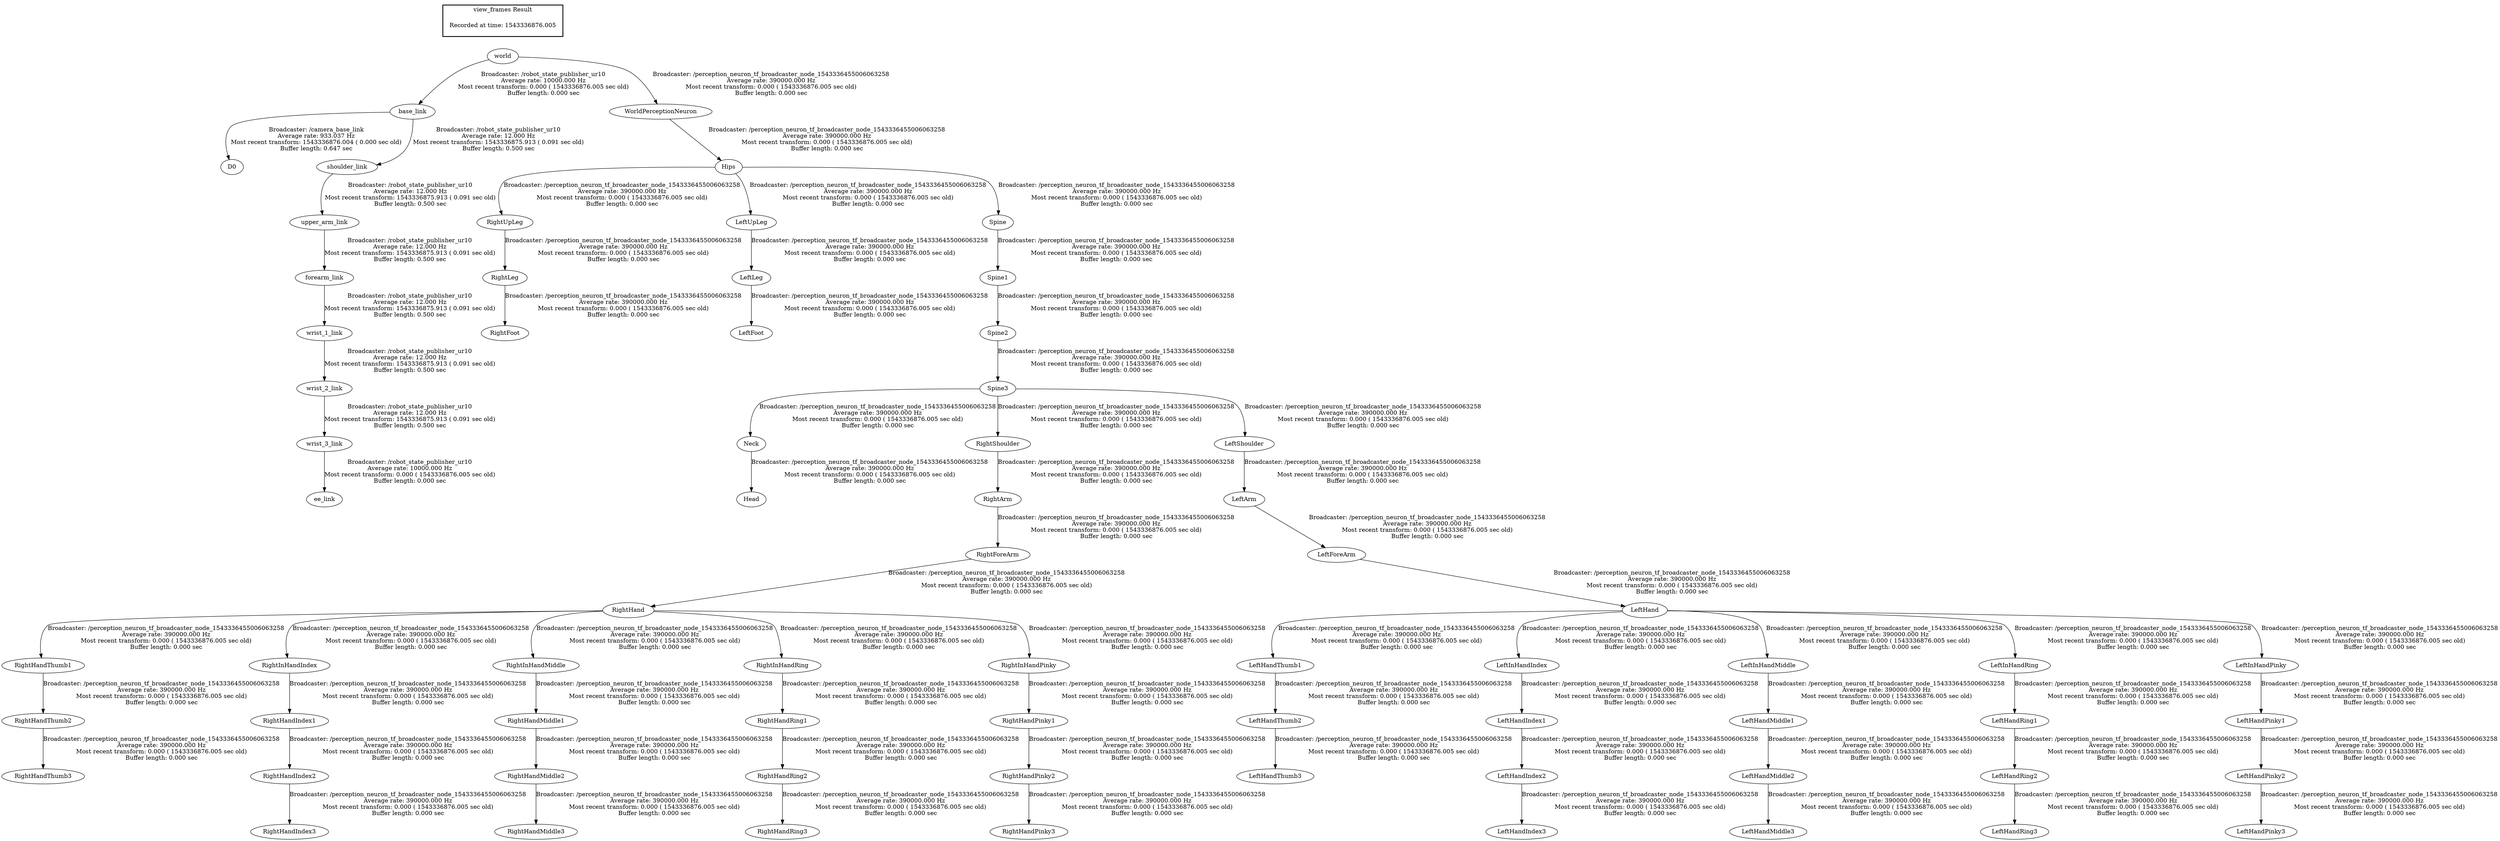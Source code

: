 digraph G {
"wrist_3_link" -> "ee_link"[label="Broadcaster: /robot_state_publisher_ur10\nAverage rate: 10000.000 Hz\nMost recent transform: 0.000 ( 1543336876.005 sec old)\nBuffer length: 0.000 sec\n"];
"wrist_2_link" -> "wrist_3_link"[label="Broadcaster: /robot_state_publisher_ur10\nAverage rate: 12.000 Hz\nMost recent transform: 1543336875.913 ( 0.091 sec old)\nBuffer length: 0.500 sec\n"];
"world" -> "base_link"[label="Broadcaster: /robot_state_publisher_ur10\nAverage rate: 10000.000 Hz\nMost recent transform: 0.000 ( 1543336876.005 sec old)\nBuffer length: 0.000 sec\n"];
"base_link" -> "D0"[label="Broadcaster: /camera_base_link\nAverage rate: 933.037 Hz\nMost recent transform: 1543336876.004 ( 0.000 sec old)\nBuffer length: 0.647 sec\n"];
"WorldPerceptionNeuron" -> "Hips"[label="Broadcaster: /perception_neuron_tf_broadcaster_node_1543336455006063258\nAverage rate: 390000.000 Hz\nMost recent transform: 0.000 ( 1543336876.005 sec old)\nBuffer length: 0.000 sec\n"];
"world" -> "WorldPerceptionNeuron"[label="Broadcaster: /perception_neuron_tf_broadcaster_node_1543336455006063258\nAverage rate: 390000.000 Hz\nMost recent transform: 0.000 ( 1543336876.005 sec old)\nBuffer length: 0.000 sec\n"];
"Hips" -> "RightUpLeg"[label="Broadcaster: /perception_neuron_tf_broadcaster_node_1543336455006063258\nAverage rate: 390000.000 Hz\nMost recent transform: 0.000 ( 1543336876.005 sec old)\nBuffer length: 0.000 sec\n"];
"RightUpLeg" -> "RightLeg"[label="Broadcaster: /perception_neuron_tf_broadcaster_node_1543336455006063258\nAverage rate: 390000.000 Hz\nMost recent transform: 0.000 ( 1543336876.005 sec old)\nBuffer length: 0.000 sec\n"];
"RightLeg" -> "RightFoot"[label="Broadcaster: /perception_neuron_tf_broadcaster_node_1543336455006063258\nAverage rate: 390000.000 Hz\nMost recent transform: 0.000 ( 1543336876.005 sec old)\nBuffer length: 0.000 sec\n"];
"Hips" -> "LeftUpLeg"[label="Broadcaster: /perception_neuron_tf_broadcaster_node_1543336455006063258\nAverage rate: 390000.000 Hz\nMost recent transform: 0.000 ( 1543336876.005 sec old)\nBuffer length: 0.000 sec\n"];
"LeftUpLeg" -> "LeftLeg"[label="Broadcaster: /perception_neuron_tf_broadcaster_node_1543336455006063258\nAverage rate: 390000.000 Hz\nMost recent transform: 0.000 ( 1543336876.005 sec old)\nBuffer length: 0.000 sec\n"];
"LeftLeg" -> "LeftFoot"[label="Broadcaster: /perception_neuron_tf_broadcaster_node_1543336455006063258\nAverage rate: 390000.000 Hz\nMost recent transform: 0.000 ( 1543336876.005 sec old)\nBuffer length: 0.000 sec\n"];
"Hips" -> "Spine"[label="Broadcaster: /perception_neuron_tf_broadcaster_node_1543336455006063258\nAverage rate: 390000.000 Hz\nMost recent transform: 0.000 ( 1543336876.005 sec old)\nBuffer length: 0.000 sec\n"];
"Spine" -> "Spine1"[label="Broadcaster: /perception_neuron_tf_broadcaster_node_1543336455006063258\nAverage rate: 390000.000 Hz\nMost recent transform: 0.000 ( 1543336876.005 sec old)\nBuffer length: 0.000 sec\n"];
"Spine1" -> "Spine2"[label="Broadcaster: /perception_neuron_tf_broadcaster_node_1543336455006063258\nAverage rate: 390000.000 Hz\nMost recent transform: 0.000 ( 1543336876.005 sec old)\nBuffer length: 0.000 sec\n"];
"Spine2" -> "Spine3"[label="Broadcaster: /perception_neuron_tf_broadcaster_node_1543336455006063258\nAverage rate: 390000.000 Hz\nMost recent transform: 0.000 ( 1543336876.005 sec old)\nBuffer length: 0.000 sec\n"];
"Spine3" -> "Neck"[label="Broadcaster: /perception_neuron_tf_broadcaster_node_1543336455006063258\nAverage rate: 390000.000 Hz\nMost recent transform: 0.000 ( 1543336876.005 sec old)\nBuffer length: 0.000 sec\n"];
"Neck" -> "Head"[label="Broadcaster: /perception_neuron_tf_broadcaster_node_1543336455006063258\nAverage rate: 390000.000 Hz\nMost recent transform: 0.000 ( 1543336876.005 sec old)\nBuffer length: 0.000 sec\n"];
"Spine3" -> "RightShoulder"[label="Broadcaster: /perception_neuron_tf_broadcaster_node_1543336455006063258\nAverage rate: 390000.000 Hz\nMost recent transform: 0.000 ( 1543336876.005 sec old)\nBuffer length: 0.000 sec\n"];
"RightShoulder" -> "RightArm"[label="Broadcaster: /perception_neuron_tf_broadcaster_node_1543336455006063258\nAverage rate: 390000.000 Hz\nMost recent transform: 0.000 ( 1543336876.005 sec old)\nBuffer length: 0.000 sec\n"];
"RightArm" -> "RightForeArm"[label="Broadcaster: /perception_neuron_tf_broadcaster_node_1543336455006063258\nAverage rate: 390000.000 Hz\nMost recent transform: 0.000 ( 1543336876.005 sec old)\nBuffer length: 0.000 sec\n"];
"RightForeArm" -> "RightHand"[label="Broadcaster: /perception_neuron_tf_broadcaster_node_1543336455006063258\nAverage rate: 390000.000 Hz\nMost recent transform: 0.000 ( 1543336876.005 sec old)\nBuffer length: 0.000 sec\n"];
"RightHand" -> "RightHandThumb1"[label="Broadcaster: /perception_neuron_tf_broadcaster_node_1543336455006063258\nAverage rate: 390000.000 Hz\nMost recent transform: 0.000 ( 1543336876.005 sec old)\nBuffer length: 0.000 sec\n"];
"RightHandThumb1" -> "RightHandThumb2"[label="Broadcaster: /perception_neuron_tf_broadcaster_node_1543336455006063258\nAverage rate: 390000.000 Hz\nMost recent transform: 0.000 ( 1543336876.005 sec old)\nBuffer length: 0.000 sec\n"];
"RightHandThumb2" -> "RightHandThumb3"[label="Broadcaster: /perception_neuron_tf_broadcaster_node_1543336455006063258\nAverage rate: 390000.000 Hz\nMost recent transform: 0.000 ( 1543336876.005 sec old)\nBuffer length: 0.000 sec\n"];
"RightHand" -> "RightInHandIndex"[label="Broadcaster: /perception_neuron_tf_broadcaster_node_1543336455006063258\nAverage rate: 390000.000 Hz\nMost recent transform: 0.000 ( 1543336876.005 sec old)\nBuffer length: 0.000 sec\n"];
"RightInHandIndex" -> "RightHandIndex1"[label="Broadcaster: /perception_neuron_tf_broadcaster_node_1543336455006063258\nAverage rate: 390000.000 Hz\nMost recent transform: 0.000 ( 1543336876.005 sec old)\nBuffer length: 0.000 sec\n"];
"RightHandIndex1" -> "RightHandIndex2"[label="Broadcaster: /perception_neuron_tf_broadcaster_node_1543336455006063258\nAverage rate: 390000.000 Hz\nMost recent transform: 0.000 ( 1543336876.005 sec old)\nBuffer length: 0.000 sec\n"];
"RightHandIndex2" -> "RightHandIndex3"[label="Broadcaster: /perception_neuron_tf_broadcaster_node_1543336455006063258\nAverage rate: 390000.000 Hz\nMost recent transform: 0.000 ( 1543336876.005 sec old)\nBuffer length: 0.000 sec\n"];
"RightHand" -> "RightInHandMiddle"[label="Broadcaster: /perception_neuron_tf_broadcaster_node_1543336455006063258\nAverage rate: 390000.000 Hz\nMost recent transform: 0.000 ( 1543336876.005 sec old)\nBuffer length: 0.000 sec\n"];
"RightInHandMiddle" -> "RightHandMiddle1"[label="Broadcaster: /perception_neuron_tf_broadcaster_node_1543336455006063258\nAverage rate: 390000.000 Hz\nMost recent transform: 0.000 ( 1543336876.005 sec old)\nBuffer length: 0.000 sec\n"];
"RightHandMiddle1" -> "RightHandMiddle2"[label="Broadcaster: /perception_neuron_tf_broadcaster_node_1543336455006063258\nAverage rate: 390000.000 Hz\nMost recent transform: 0.000 ( 1543336876.005 sec old)\nBuffer length: 0.000 sec\n"];
"RightHandMiddle2" -> "RightHandMiddle3"[label="Broadcaster: /perception_neuron_tf_broadcaster_node_1543336455006063258\nAverage rate: 390000.000 Hz\nMost recent transform: 0.000 ( 1543336876.005 sec old)\nBuffer length: 0.000 sec\n"];
"RightHand" -> "RightInHandRing"[label="Broadcaster: /perception_neuron_tf_broadcaster_node_1543336455006063258\nAverage rate: 390000.000 Hz\nMost recent transform: 0.000 ( 1543336876.005 sec old)\nBuffer length: 0.000 sec\n"];
"RightInHandRing" -> "RightHandRing1"[label="Broadcaster: /perception_neuron_tf_broadcaster_node_1543336455006063258\nAverage rate: 390000.000 Hz\nMost recent transform: 0.000 ( 1543336876.005 sec old)\nBuffer length: 0.000 sec\n"];
"RightHandRing1" -> "RightHandRing2"[label="Broadcaster: /perception_neuron_tf_broadcaster_node_1543336455006063258\nAverage rate: 390000.000 Hz\nMost recent transform: 0.000 ( 1543336876.005 sec old)\nBuffer length: 0.000 sec\n"];
"RightHandRing2" -> "RightHandRing3"[label="Broadcaster: /perception_neuron_tf_broadcaster_node_1543336455006063258\nAverage rate: 390000.000 Hz\nMost recent transform: 0.000 ( 1543336876.005 sec old)\nBuffer length: 0.000 sec\n"];
"RightHand" -> "RightInHandPinky"[label="Broadcaster: /perception_neuron_tf_broadcaster_node_1543336455006063258\nAverage rate: 390000.000 Hz\nMost recent transform: 0.000 ( 1543336876.005 sec old)\nBuffer length: 0.000 sec\n"];
"RightInHandPinky" -> "RightHandPinky1"[label="Broadcaster: /perception_neuron_tf_broadcaster_node_1543336455006063258\nAverage rate: 390000.000 Hz\nMost recent transform: 0.000 ( 1543336876.005 sec old)\nBuffer length: 0.000 sec\n"];
"RightHandPinky1" -> "RightHandPinky2"[label="Broadcaster: /perception_neuron_tf_broadcaster_node_1543336455006063258\nAverage rate: 390000.000 Hz\nMost recent transform: 0.000 ( 1543336876.005 sec old)\nBuffer length: 0.000 sec\n"];
"RightHandPinky2" -> "RightHandPinky3"[label="Broadcaster: /perception_neuron_tf_broadcaster_node_1543336455006063258\nAverage rate: 390000.000 Hz\nMost recent transform: 0.000 ( 1543336876.005 sec old)\nBuffer length: 0.000 sec\n"];
"Spine3" -> "LeftShoulder"[label="Broadcaster: /perception_neuron_tf_broadcaster_node_1543336455006063258\nAverage rate: 390000.000 Hz\nMost recent transform: 0.000 ( 1543336876.005 sec old)\nBuffer length: 0.000 sec\n"];
"LeftShoulder" -> "LeftArm"[label="Broadcaster: /perception_neuron_tf_broadcaster_node_1543336455006063258\nAverage rate: 390000.000 Hz\nMost recent transform: 0.000 ( 1543336876.005 sec old)\nBuffer length: 0.000 sec\n"];
"LeftArm" -> "LeftForeArm"[label="Broadcaster: /perception_neuron_tf_broadcaster_node_1543336455006063258\nAverage rate: 390000.000 Hz\nMost recent transform: 0.000 ( 1543336876.005 sec old)\nBuffer length: 0.000 sec\n"];
"LeftForeArm" -> "LeftHand"[label="Broadcaster: /perception_neuron_tf_broadcaster_node_1543336455006063258\nAverage rate: 390000.000 Hz\nMost recent transform: 0.000 ( 1543336876.005 sec old)\nBuffer length: 0.000 sec\n"];
"LeftHand" -> "LeftHandThumb1"[label="Broadcaster: /perception_neuron_tf_broadcaster_node_1543336455006063258\nAverage rate: 390000.000 Hz\nMost recent transform: 0.000 ( 1543336876.005 sec old)\nBuffer length: 0.000 sec\n"];
"LeftHandThumb1" -> "LeftHandThumb2"[label="Broadcaster: /perception_neuron_tf_broadcaster_node_1543336455006063258\nAverage rate: 390000.000 Hz\nMost recent transform: 0.000 ( 1543336876.005 sec old)\nBuffer length: 0.000 sec\n"];
"LeftHandThumb2" -> "LeftHandThumb3"[label="Broadcaster: /perception_neuron_tf_broadcaster_node_1543336455006063258\nAverage rate: 390000.000 Hz\nMost recent transform: 0.000 ( 1543336876.005 sec old)\nBuffer length: 0.000 sec\n"];
"LeftHand" -> "LeftInHandIndex"[label="Broadcaster: /perception_neuron_tf_broadcaster_node_1543336455006063258\nAverage rate: 390000.000 Hz\nMost recent transform: 0.000 ( 1543336876.005 sec old)\nBuffer length: 0.000 sec\n"];
"LeftInHandIndex" -> "LeftHandIndex1"[label="Broadcaster: /perception_neuron_tf_broadcaster_node_1543336455006063258\nAverage rate: 390000.000 Hz\nMost recent transform: 0.000 ( 1543336876.005 sec old)\nBuffer length: 0.000 sec\n"];
"LeftHandIndex1" -> "LeftHandIndex2"[label="Broadcaster: /perception_neuron_tf_broadcaster_node_1543336455006063258\nAverage rate: 390000.000 Hz\nMost recent transform: 0.000 ( 1543336876.005 sec old)\nBuffer length: 0.000 sec\n"];
"LeftHandIndex2" -> "LeftHandIndex3"[label="Broadcaster: /perception_neuron_tf_broadcaster_node_1543336455006063258\nAverage rate: 390000.000 Hz\nMost recent transform: 0.000 ( 1543336876.005 sec old)\nBuffer length: 0.000 sec\n"];
"LeftHand" -> "LeftInHandMiddle"[label="Broadcaster: /perception_neuron_tf_broadcaster_node_1543336455006063258\nAverage rate: 390000.000 Hz\nMost recent transform: 0.000 ( 1543336876.005 sec old)\nBuffer length: 0.000 sec\n"];
"LeftInHandMiddle" -> "LeftHandMiddle1"[label="Broadcaster: /perception_neuron_tf_broadcaster_node_1543336455006063258\nAverage rate: 390000.000 Hz\nMost recent transform: 0.000 ( 1543336876.005 sec old)\nBuffer length: 0.000 sec\n"];
"LeftHandMiddle1" -> "LeftHandMiddle2"[label="Broadcaster: /perception_neuron_tf_broadcaster_node_1543336455006063258\nAverage rate: 390000.000 Hz\nMost recent transform: 0.000 ( 1543336876.005 sec old)\nBuffer length: 0.000 sec\n"];
"LeftHandMiddle2" -> "LeftHandMiddle3"[label="Broadcaster: /perception_neuron_tf_broadcaster_node_1543336455006063258\nAverage rate: 390000.000 Hz\nMost recent transform: 0.000 ( 1543336876.005 sec old)\nBuffer length: 0.000 sec\n"];
"LeftHand" -> "LeftInHandRing"[label="Broadcaster: /perception_neuron_tf_broadcaster_node_1543336455006063258\nAverage rate: 390000.000 Hz\nMost recent transform: 0.000 ( 1543336876.005 sec old)\nBuffer length: 0.000 sec\n"];
"LeftInHandRing" -> "LeftHandRing1"[label="Broadcaster: /perception_neuron_tf_broadcaster_node_1543336455006063258\nAverage rate: 390000.000 Hz\nMost recent transform: 0.000 ( 1543336876.005 sec old)\nBuffer length: 0.000 sec\n"];
"LeftHandRing1" -> "LeftHandRing2"[label="Broadcaster: /perception_neuron_tf_broadcaster_node_1543336455006063258\nAverage rate: 390000.000 Hz\nMost recent transform: 0.000 ( 1543336876.005 sec old)\nBuffer length: 0.000 sec\n"];
"LeftHandRing2" -> "LeftHandRing3"[label="Broadcaster: /perception_neuron_tf_broadcaster_node_1543336455006063258\nAverage rate: 390000.000 Hz\nMost recent transform: 0.000 ( 1543336876.005 sec old)\nBuffer length: 0.000 sec\n"];
"LeftHand" -> "LeftInHandPinky"[label="Broadcaster: /perception_neuron_tf_broadcaster_node_1543336455006063258\nAverage rate: 390000.000 Hz\nMost recent transform: 0.000 ( 1543336876.005 sec old)\nBuffer length: 0.000 sec\n"];
"LeftInHandPinky" -> "LeftHandPinky1"[label="Broadcaster: /perception_neuron_tf_broadcaster_node_1543336455006063258\nAverage rate: 390000.000 Hz\nMost recent transform: 0.000 ( 1543336876.005 sec old)\nBuffer length: 0.000 sec\n"];
"LeftHandPinky1" -> "LeftHandPinky2"[label="Broadcaster: /perception_neuron_tf_broadcaster_node_1543336455006063258\nAverage rate: 390000.000 Hz\nMost recent transform: 0.000 ( 1543336876.005 sec old)\nBuffer length: 0.000 sec\n"];
"LeftHandPinky2" -> "LeftHandPinky3"[label="Broadcaster: /perception_neuron_tf_broadcaster_node_1543336455006063258\nAverage rate: 390000.000 Hz\nMost recent transform: 0.000 ( 1543336876.005 sec old)\nBuffer length: 0.000 sec\n"];
"upper_arm_link" -> "forearm_link"[label="Broadcaster: /robot_state_publisher_ur10\nAverage rate: 12.000 Hz\nMost recent transform: 1543336875.913 ( 0.091 sec old)\nBuffer length: 0.500 sec\n"];
"shoulder_link" -> "upper_arm_link"[label="Broadcaster: /robot_state_publisher_ur10\nAverage rate: 12.000 Hz\nMost recent transform: 1543336875.913 ( 0.091 sec old)\nBuffer length: 0.500 sec\n"];
"base_link" -> "shoulder_link"[label="Broadcaster: /robot_state_publisher_ur10\nAverage rate: 12.000 Hz\nMost recent transform: 1543336875.913 ( 0.091 sec old)\nBuffer length: 0.500 sec\n"];
"forearm_link" -> "wrist_1_link"[label="Broadcaster: /robot_state_publisher_ur10\nAverage rate: 12.000 Hz\nMost recent transform: 1543336875.913 ( 0.091 sec old)\nBuffer length: 0.500 sec\n"];
"wrist_1_link" -> "wrist_2_link"[label="Broadcaster: /robot_state_publisher_ur10\nAverage rate: 12.000 Hz\nMost recent transform: 1543336875.913 ( 0.091 sec old)\nBuffer length: 0.500 sec\n"];
edge [style=invis];
 subgraph cluster_legend { style=bold; color=black; label ="view_frames Result";
"Recorded at time: 1543336876.005"[ shape=plaintext ] ;
 }->"world";
}